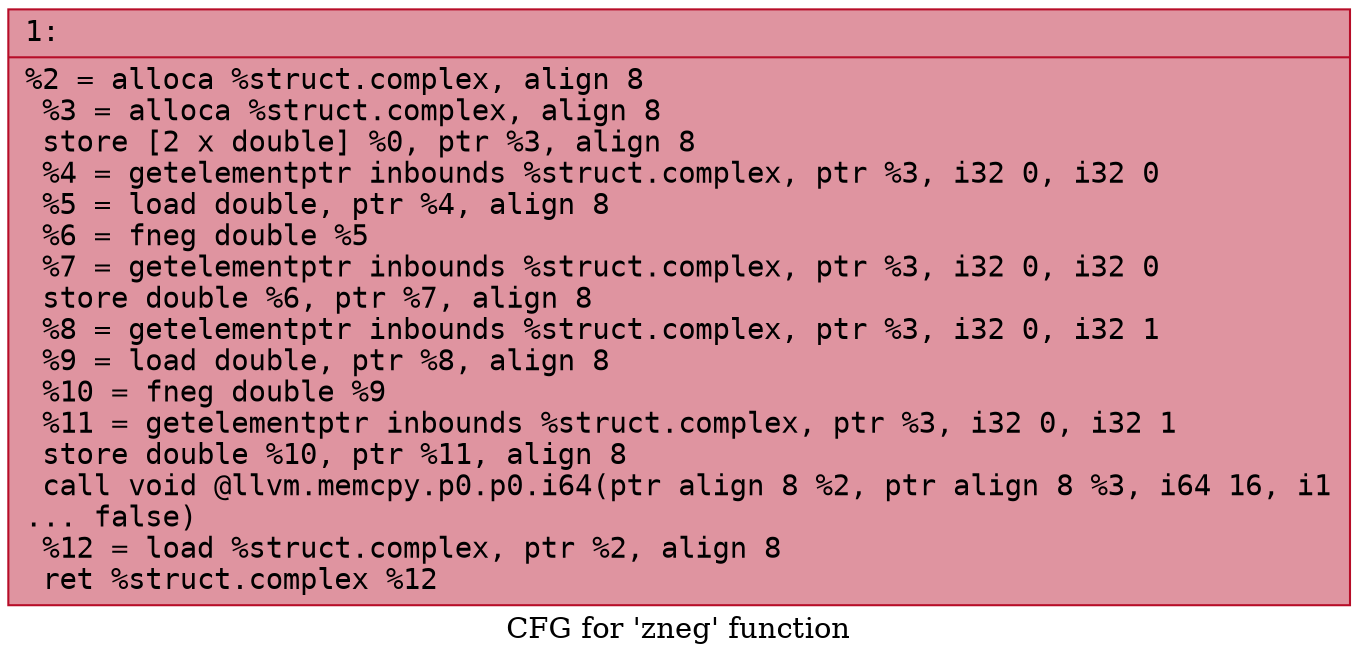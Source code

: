 digraph "CFG for 'zneg' function" {
	label="CFG for 'zneg' function";

	Node0x600000bd6260 [shape=record,color="#b70d28ff", style=filled, fillcolor="#b70d2870" fontname="Courier",label="{1:\l|  %2 = alloca %struct.complex, align 8\l  %3 = alloca %struct.complex, align 8\l  store [2 x double] %0, ptr %3, align 8\l  %4 = getelementptr inbounds %struct.complex, ptr %3, i32 0, i32 0\l  %5 = load double, ptr %4, align 8\l  %6 = fneg double %5\l  %7 = getelementptr inbounds %struct.complex, ptr %3, i32 0, i32 0\l  store double %6, ptr %7, align 8\l  %8 = getelementptr inbounds %struct.complex, ptr %3, i32 0, i32 1\l  %9 = load double, ptr %8, align 8\l  %10 = fneg double %9\l  %11 = getelementptr inbounds %struct.complex, ptr %3, i32 0, i32 1\l  store double %10, ptr %11, align 8\l  call void @llvm.memcpy.p0.p0.i64(ptr align 8 %2, ptr align 8 %3, i64 16, i1\l... false)\l  %12 = load %struct.complex, ptr %2, align 8\l  ret %struct.complex %12\l}"];
}
